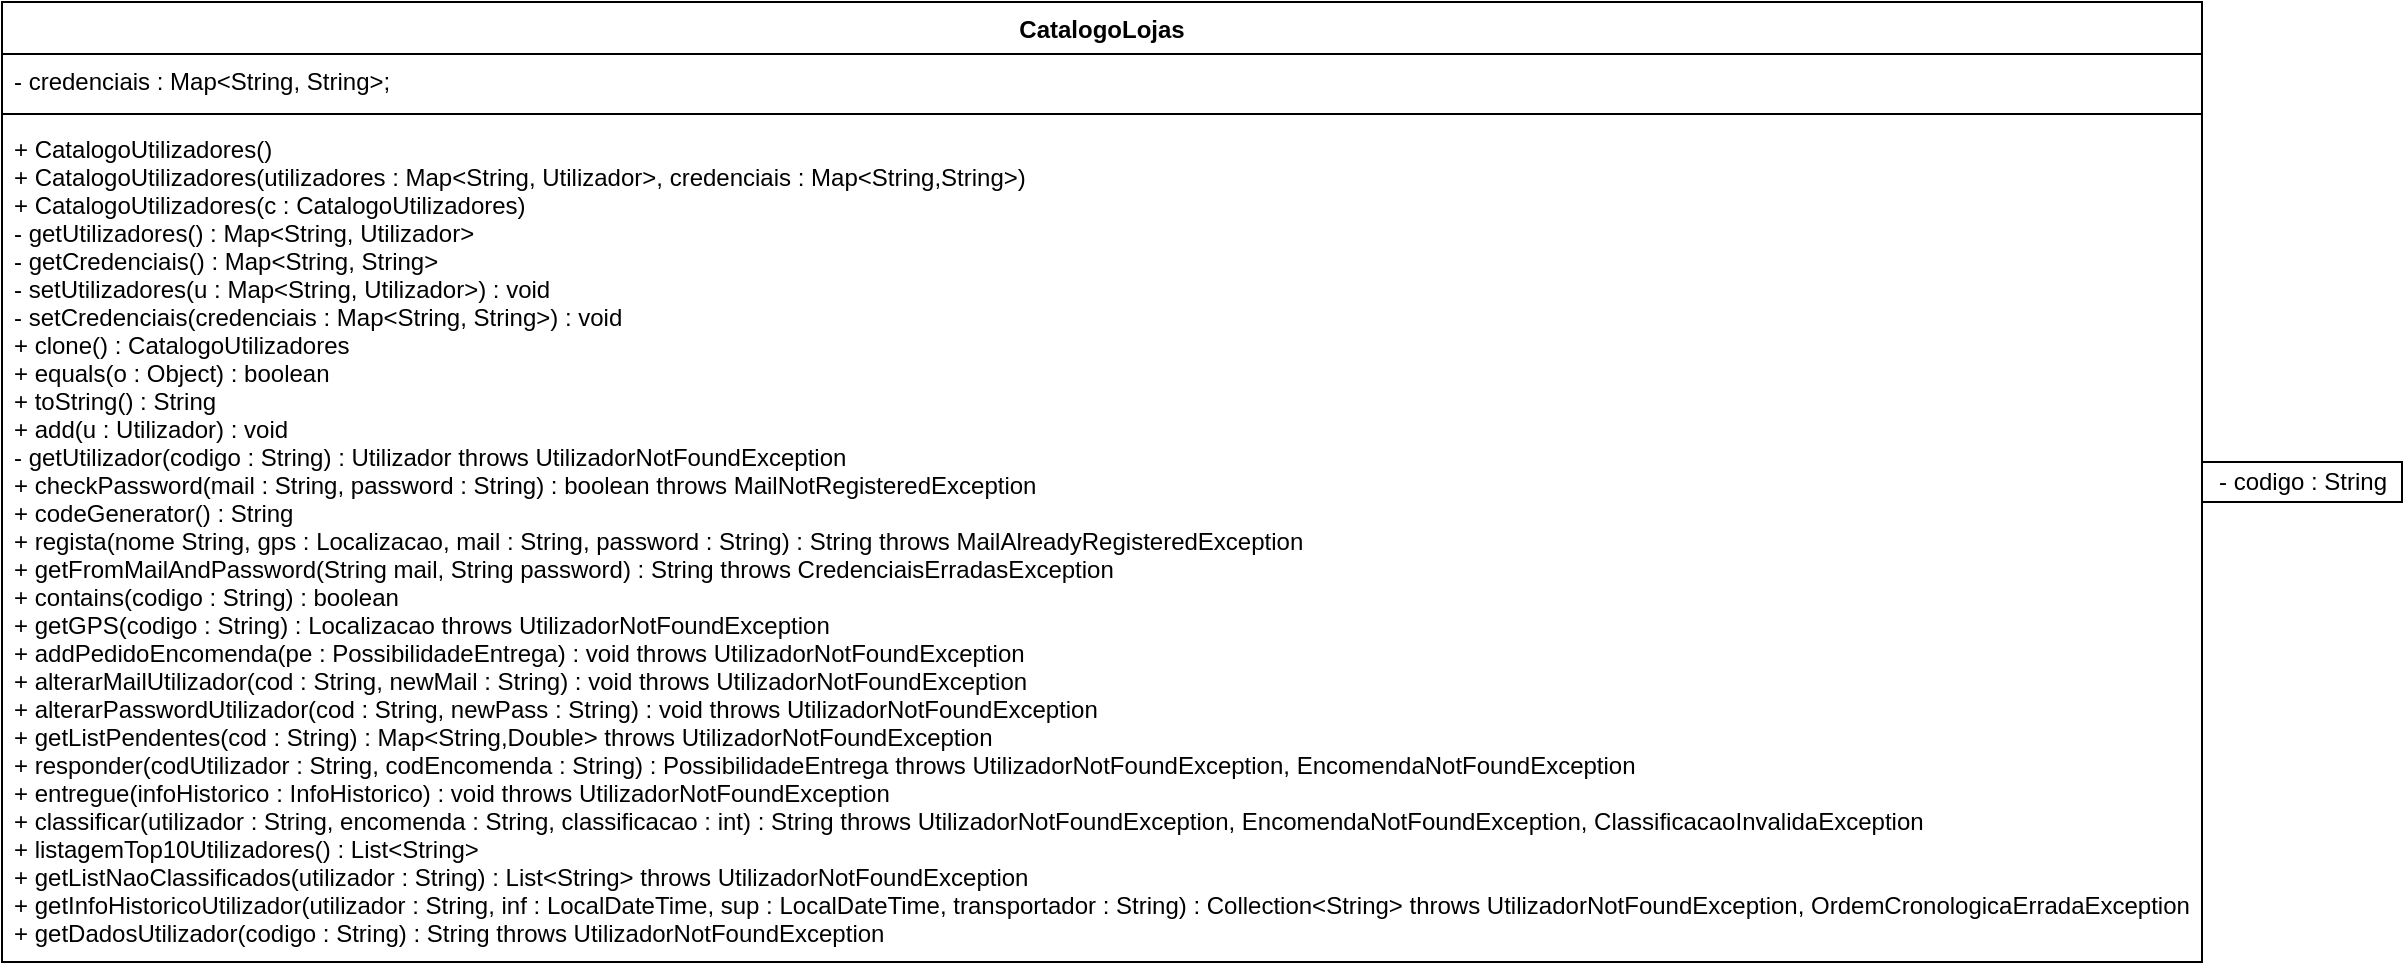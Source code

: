 <mxfile version="13.0.1" type="device"><diagram id="156TWqzqvm_quB4XYFCr" name="Page-1"><mxGraphModel dx="1102" dy="814" grid="1" gridSize="10" guides="1" tooltips="1" connect="1" arrows="1" fold="1" page="1" pageScale="1" pageWidth="1169" pageHeight="827" math="0" shadow="0"><root><mxCell id="0"/><mxCell id="1" parent="0"/><mxCell id="fM9hNw7W5QINtWifCrtw-16" value="- codigo : String" style="html=1;fontFamily=Helvetica;verticalAlign=middle;" parent="1" vertex="1"><mxGeometry x="1110" y="430" width="100" height="20" as="geometry"/></mxCell><mxCell id="fM9hNw7W5QINtWifCrtw-17" value="CatalogoLojas" style="swimlane;fontStyle=1;align=center;verticalAlign=top;childLayout=stackLayout;horizontal=1;startSize=26;horizontalStack=0;resizeParent=1;resizeParentMax=0;resizeLast=0;collapsible=1;marginBottom=0;fontFamily=Helvetica;" parent="1" vertex="1"><mxGeometry x="10" y="200" width="1100" height="480" as="geometry"/></mxCell><mxCell id="fM9hNw7W5QINtWifCrtw-18" value="- credenciais : Map&lt;String, String&gt;;" style="text;strokeColor=none;fillColor=none;align=left;verticalAlign=top;spacingLeft=4;spacingRight=4;overflow=hidden;rotatable=0;points=[[0,0.5],[1,0.5]];portConstraint=eastwest;" parent="fM9hNw7W5QINtWifCrtw-17" vertex="1"><mxGeometry y="26" width="1100" height="26" as="geometry"/></mxCell><mxCell id="fM9hNw7W5QINtWifCrtw-19" value="" style="line;strokeWidth=1;fillColor=none;align=left;verticalAlign=middle;spacingTop=-1;spacingLeft=3;spacingRight=3;rotatable=0;labelPosition=right;points=[];portConstraint=eastwest;" parent="fM9hNw7W5QINtWifCrtw-17" vertex="1"><mxGeometry y="52" width="1100" height="8" as="geometry"/></mxCell><mxCell id="fM9hNw7W5QINtWifCrtw-20" value="+ CatalogoUtilizadores()&#10;+ CatalogoUtilizadores(utilizadores : Map&lt;String, Utilizador&gt;, credenciais : Map&lt;String,String&gt;)&#10;+ CatalogoUtilizadores(c : CatalogoUtilizadores)&#10;- getUtilizadores() : Map&lt;String, Utilizador&gt;&#10;- getCredenciais() : Map&lt;String, String&gt;&#10;- setUtilizadores(u : Map&lt;String, Utilizador&gt;) : void&#10;- setCredenciais(credenciais : Map&lt;String, String&gt;) : void&#10;+ clone() : CatalogoUtilizadores&#10;+ equals(o : Object) : boolean&#10;+ toString() : String&#10;+ add(u : Utilizador) : void&#10;- getUtilizador(codigo : String) : Utilizador throws UtilizadorNotFoundException&#10;+ checkPassword(mail : String, password : String) : boolean throws MailNotRegisteredException&#10;+ codeGenerator() : String&#10;+ regista(nome String, gps : Localizacao, mail : String, password : String) : String throws MailAlreadyRegisteredException&#10;+ getFromMailAndPassword(String mail, String password) : String throws CredenciaisErradasException&#10;+ contains(codigo : String) : boolean&#10;+ getGPS(codigo : String) : Localizacao throws UtilizadorNotFoundException&#10;+ addPedidoEncomenda(pe : PossibilidadeEntrega) : void throws UtilizadorNotFoundException&#10;+ alterarMailUtilizador(cod : String, newMail : String) : void throws UtilizadorNotFoundException&#10;+ alterarPasswordUtilizador(cod : String, newPass : String) : void throws UtilizadorNotFoundException&#10;+ getListPendentes(cod : String) : Map&lt;String,Double&gt; throws UtilizadorNotFoundException&#10;+ responder(codUtilizador : String, codEncomenda : String) : PossibilidadeEntrega throws UtilizadorNotFoundException, EncomendaNotFoundException&#10;+ entregue(infoHistorico : InfoHistorico) : void throws UtilizadorNotFoundException&#10;+ classificar(utilizador : String, encomenda : String, classificacao : int) : String throws UtilizadorNotFoundException, EncomendaNotFoundException, ClassificacaoInvalidaException&#10;+ listagemTop10Utilizadores() : List&lt;String&gt;&#10;+ getListNaoClassificados(utilizador : String) : List&lt;String&gt; throws UtilizadorNotFoundException&#10;+ getInfoHistoricoUtilizador(utilizador : String, inf : LocalDateTime, sup : LocalDateTime, transportador : String) : Collection&lt;String&gt; throws UtilizadorNotFoundException, OrdemCronologicaErradaException&#10;+ getDadosUtilizador(codigo : String) : String throws UtilizadorNotFoundException" style="text;strokeColor=none;fillColor=none;align=left;verticalAlign=top;spacingLeft=4;spacingRight=4;overflow=hidden;rotatable=0;points=[[0,0.5],[1,0.5]];portConstraint=eastwest;" parent="fM9hNw7W5QINtWifCrtw-17" vertex="1"><mxGeometry y="60" width="1100" height="420" as="geometry"/></mxCell></root></mxGraphModel></diagram></mxfile>
